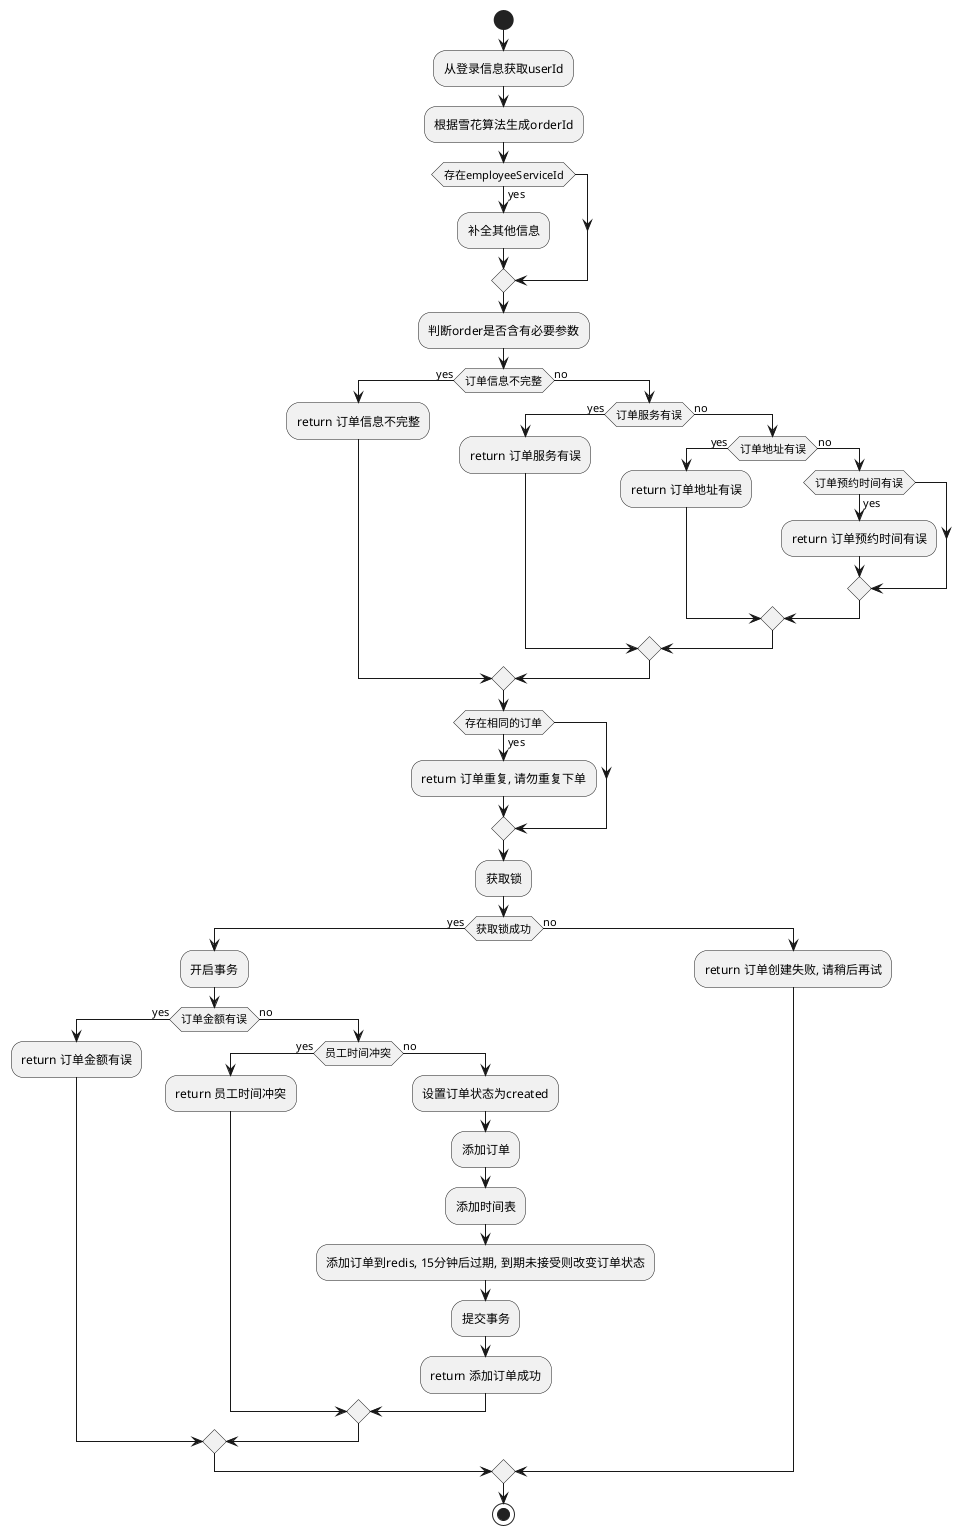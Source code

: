 @startuml
start
:从登录信息获取userId;
:根据雪花算法生成orderId;
if (存在employeeServiceId) then (yes)
:补全其他信息;
endif
:判断order是否含有必要参数;
if (订单信息不完整) then (yes)
:return 订单信息不完整;
else (no)
  if (订单服务有误) then (yes)
  :return 订单服务有误;
  else (no)
    if (订单地址有误) then (yes)
    :return 订单地址有误;
    else (no)
      if (订单预约时间有误) then (yes)
      :return 订单预约时间有误;
      endif
    endif
  endif
endif
if (存在相同的订单) then (yes)
:return 订单重复, 请勿重复下单;
endif
:获取锁;
if (获取锁成功) then (yes)
:开启事务;
if (订单金额有误) then (yes)
:return 订单金额有误;
else (no)
  if (员工时间冲突) then (yes)
  :return 员工时间冲突;
  else (no)
  :设置订单状态为created;
  :添加订单;
  :添加时间表;
  :添加订单到redis, 15分钟后过期, 到期未接受则改变订单状态;
  :提交事务;
  :return 添加订单成功;
  endif
endif
else (no)
:return 订单创建失败, 请稍后再试;
endif
stop
@enduml